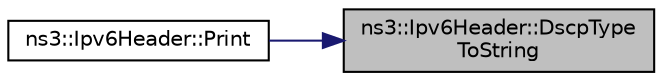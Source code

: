 digraph "ns3::Ipv6Header::DscpTypeToString"
{
 // LATEX_PDF_SIZE
  edge [fontname="Helvetica",fontsize="10",labelfontname="Helvetica",labelfontsize="10"];
  node [fontname="Helvetica",fontsize="10",shape=record];
  rankdir="RL";
  Node1 [label="ns3::Ipv6Header::DscpType\lToString",height=0.2,width=0.4,color="black", fillcolor="grey75", style="filled", fontcolor="black",tooltip=" "];
  Node1 -> Node2 [dir="back",color="midnightblue",fontsize="10",style="solid",fontname="Helvetica"];
  Node2 [label="ns3::Ipv6Header::Print",height=0.2,width=0.4,color="black", fillcolor="white", style="filled",URL="$classns3_1_1_ipv6_header.html#a16f3d27ef24338bfb7fe5d301fbcb3be",tooltip="Print some information about the packet."];
}
